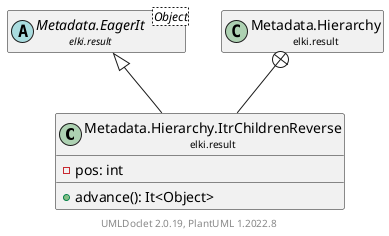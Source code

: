 @startuml
    remove .*\.(Instance|Par|Parameterizer|Factory)$
    set namespaceSeparator none
    hide empty fields
    hide empty methods

    class "<size:14>Metadata.Hierarchy.ItrChildrenReverse\n<size:10>elki.result" as elki.result.Metadata.Hierarchy.ItrChildrenReverse [[Metadata.Hierarchy.ItrChildrenReverse.html]] {
        -pos: int
        +advance(): It<Object>
    }

    abstract class "<size:14>Metadata.EagerIt\n<size:10>elki.result" as elki.result.Metadata.EagerIt<Object> [[Metadata.EagerIt.html]]
    class "<size:14>Metadata.Hierarchy\n<size:10>elki.result" as elki.result.Metadata.Hierarchy [[Metadata.Hierarchy.html]]

    elki.result.Metadata.EagerIt <|-- elki.result.Metadata.Hierarchy.ItrChildrenReverse
    elki.result.Metadata.Hierarchy +-- elki.result.Metadata.Hierarchy.ItrChildrenReverse

    center footer UMLDoclet 2.0.19, PlantUML 1.2022.8
@enduml
